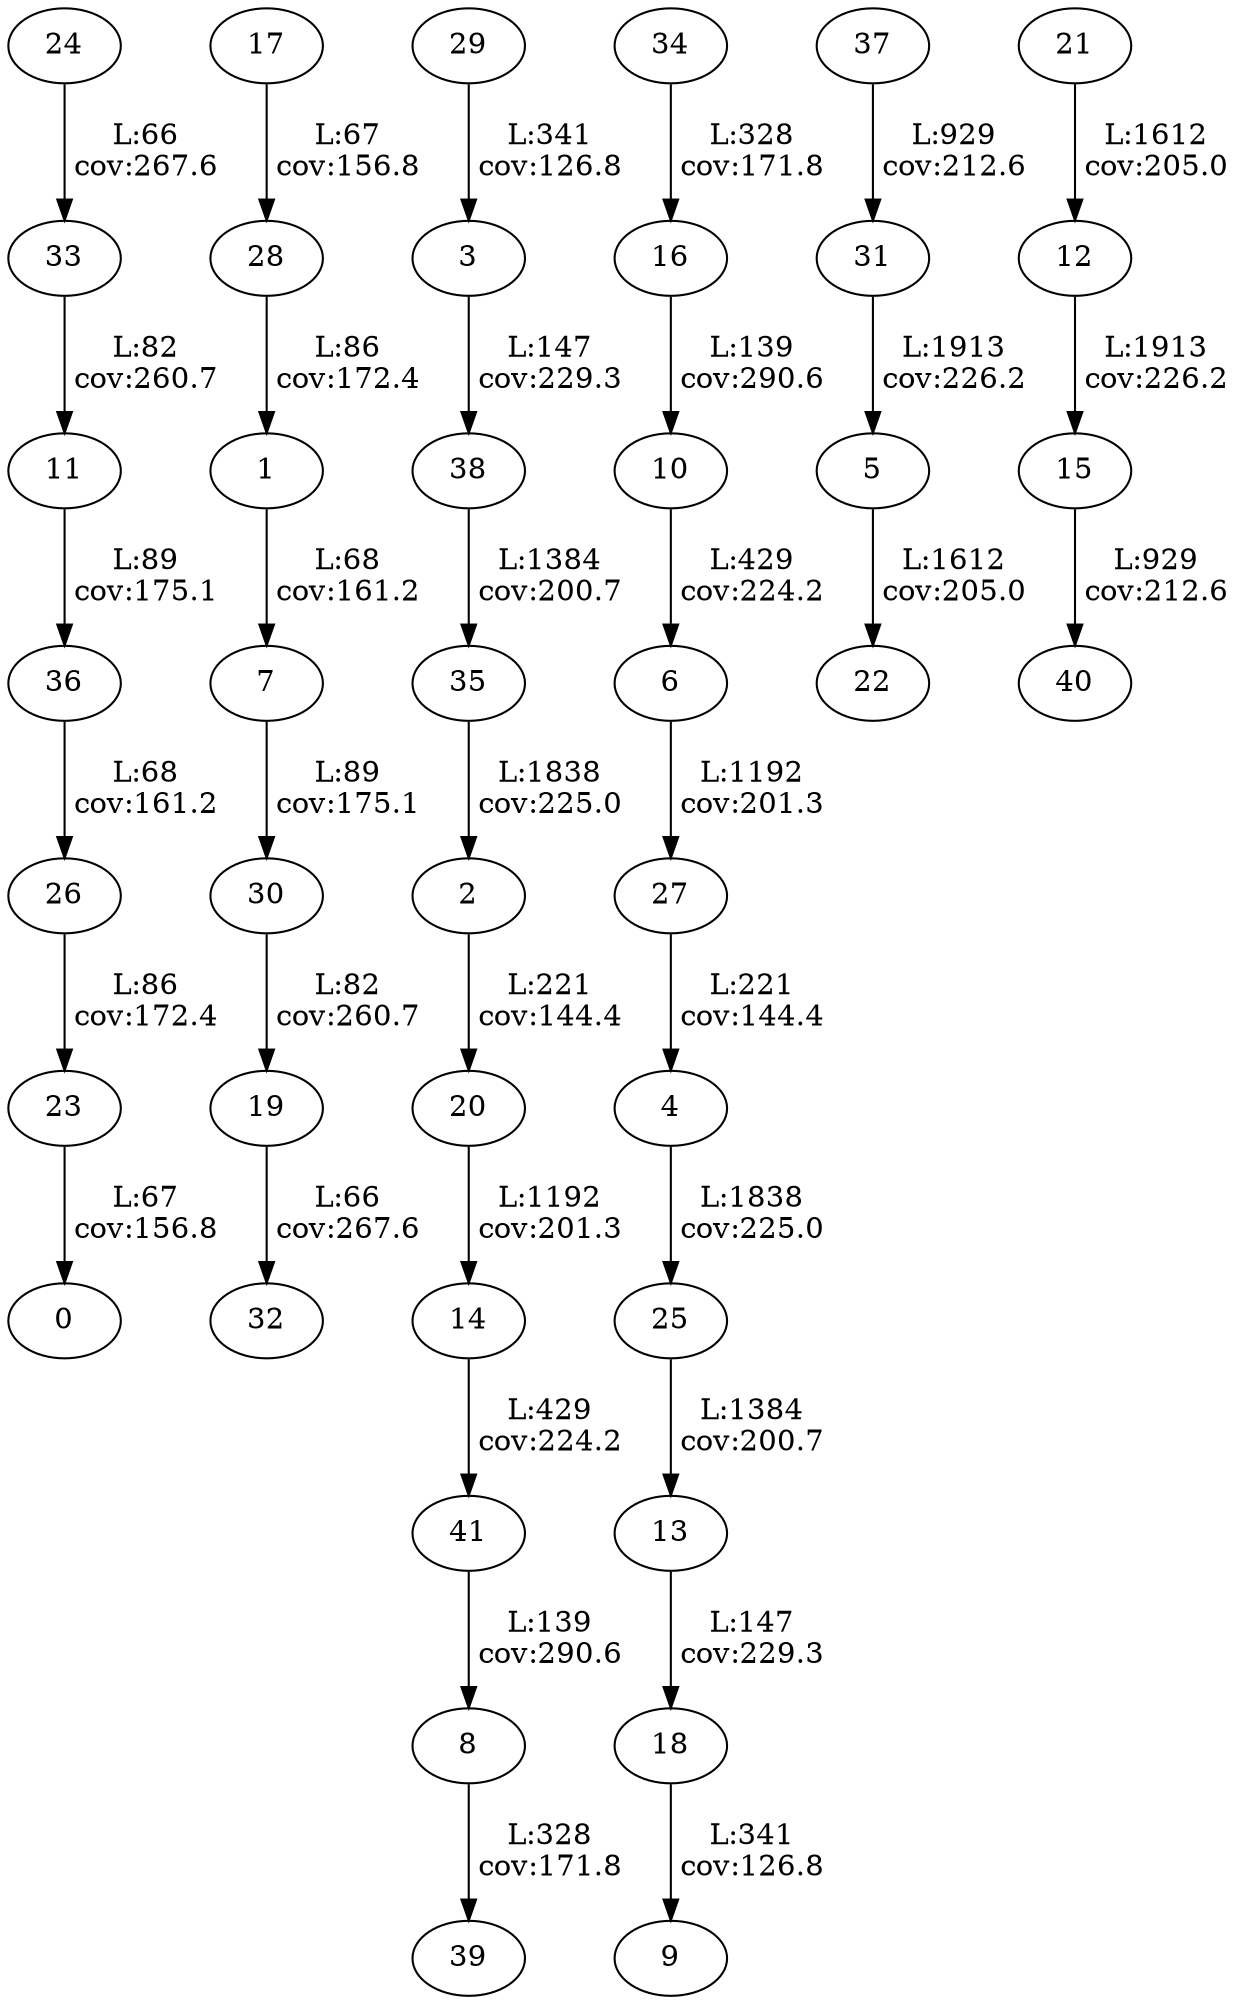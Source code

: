 digraph {
0;
1;
2;
3;
4;
5;
6;
7;
8;
9;
10;
11;
12;
13;
14;
15;
16;
17;
18;
19;
20;
21;
22;
23;
24;
25;
26;
27;
28;
29;
30;
31;
32;
33;
34;
35;
36;
37;
38;
39;
40;
41;
23 -> 0 [label=" L:67
 cov:156.8"];
17 -> 28 [label=" L:67
 cov:156.8"];
41 -> 8 [label=" L:139
 cov:290.6"];
16 -> 10 [label=" L:139
 cov:290.6"];
1 -> 7 [label=" L:68
 cov:161.2"];
36 -> 26 [label=" L:68
 cov:161.2"];
7 -> 30 [label=" L:89
 cov:175.1"];
11 -> 36 [label=" L:89
 cov:175.1"];
26 -> 23 [label=" L:86
 cov:172.4"];
28 -> 1 [label=" L:86
 cov:172.4"];
24 -> 33 [label=" L:66
 cov:267.6"];
19 -> 32 [label=" L:66
 cov:267.6"];
33 -> 11 [label=" L:82
 cov:260.7"];
30 -> 19 [label=" L:82
 cov:260.7"];
27 -> 4 [label=" L:221
 cov:144.4"];
2 -> 20 [label=" L:221
 cov:144.4"];
3 -> 38 [label=" L:147
 cov:229.3"];
13 -> 18 [label=" L:147
 cov:229.3"];
4 -> 25 [label=" L:1838
 cov:225.0"];
35 -> 2 [label=" L:1838
 cov:225.0"];
10 -> 6 [label=" L:429
 cov:224.2"];
14 -> 41 [label=" L:429
 cov:224.2"];
6 -> 27 [label=" L:1192
 cov:201.3"];
20 -> 14 [label=" L:1192
 cov:201.3"];
38 -> 35 [label=" L:1384
 cov:200.7"];
25 -> 13 [label=" L:1384
 cov:200.7"];
21 -> 12 [label=" L:1612
 cov:205.0"];
5 -> 22 [label=" L:1612
 cov:205.0"];
8 -> 39 [label=" L:328
 cov:171.8"];
34 -> 16 [label=" L:328
 cov:171.8"];
37 -> 31 [label=" L:929
 cov:212.6"];
15 -> 40 [label=" L:929
 cov:212.6"];
31 -> 5 [label=" L:1913
 cov:226.2"];
12 -> 15 [label=" L:1913
 cov:226.2"];
29 -> 3 [label=" L:341
 cov:126.8"];
18 -> 9 [label=" L:341
 cov:126.8"];
}